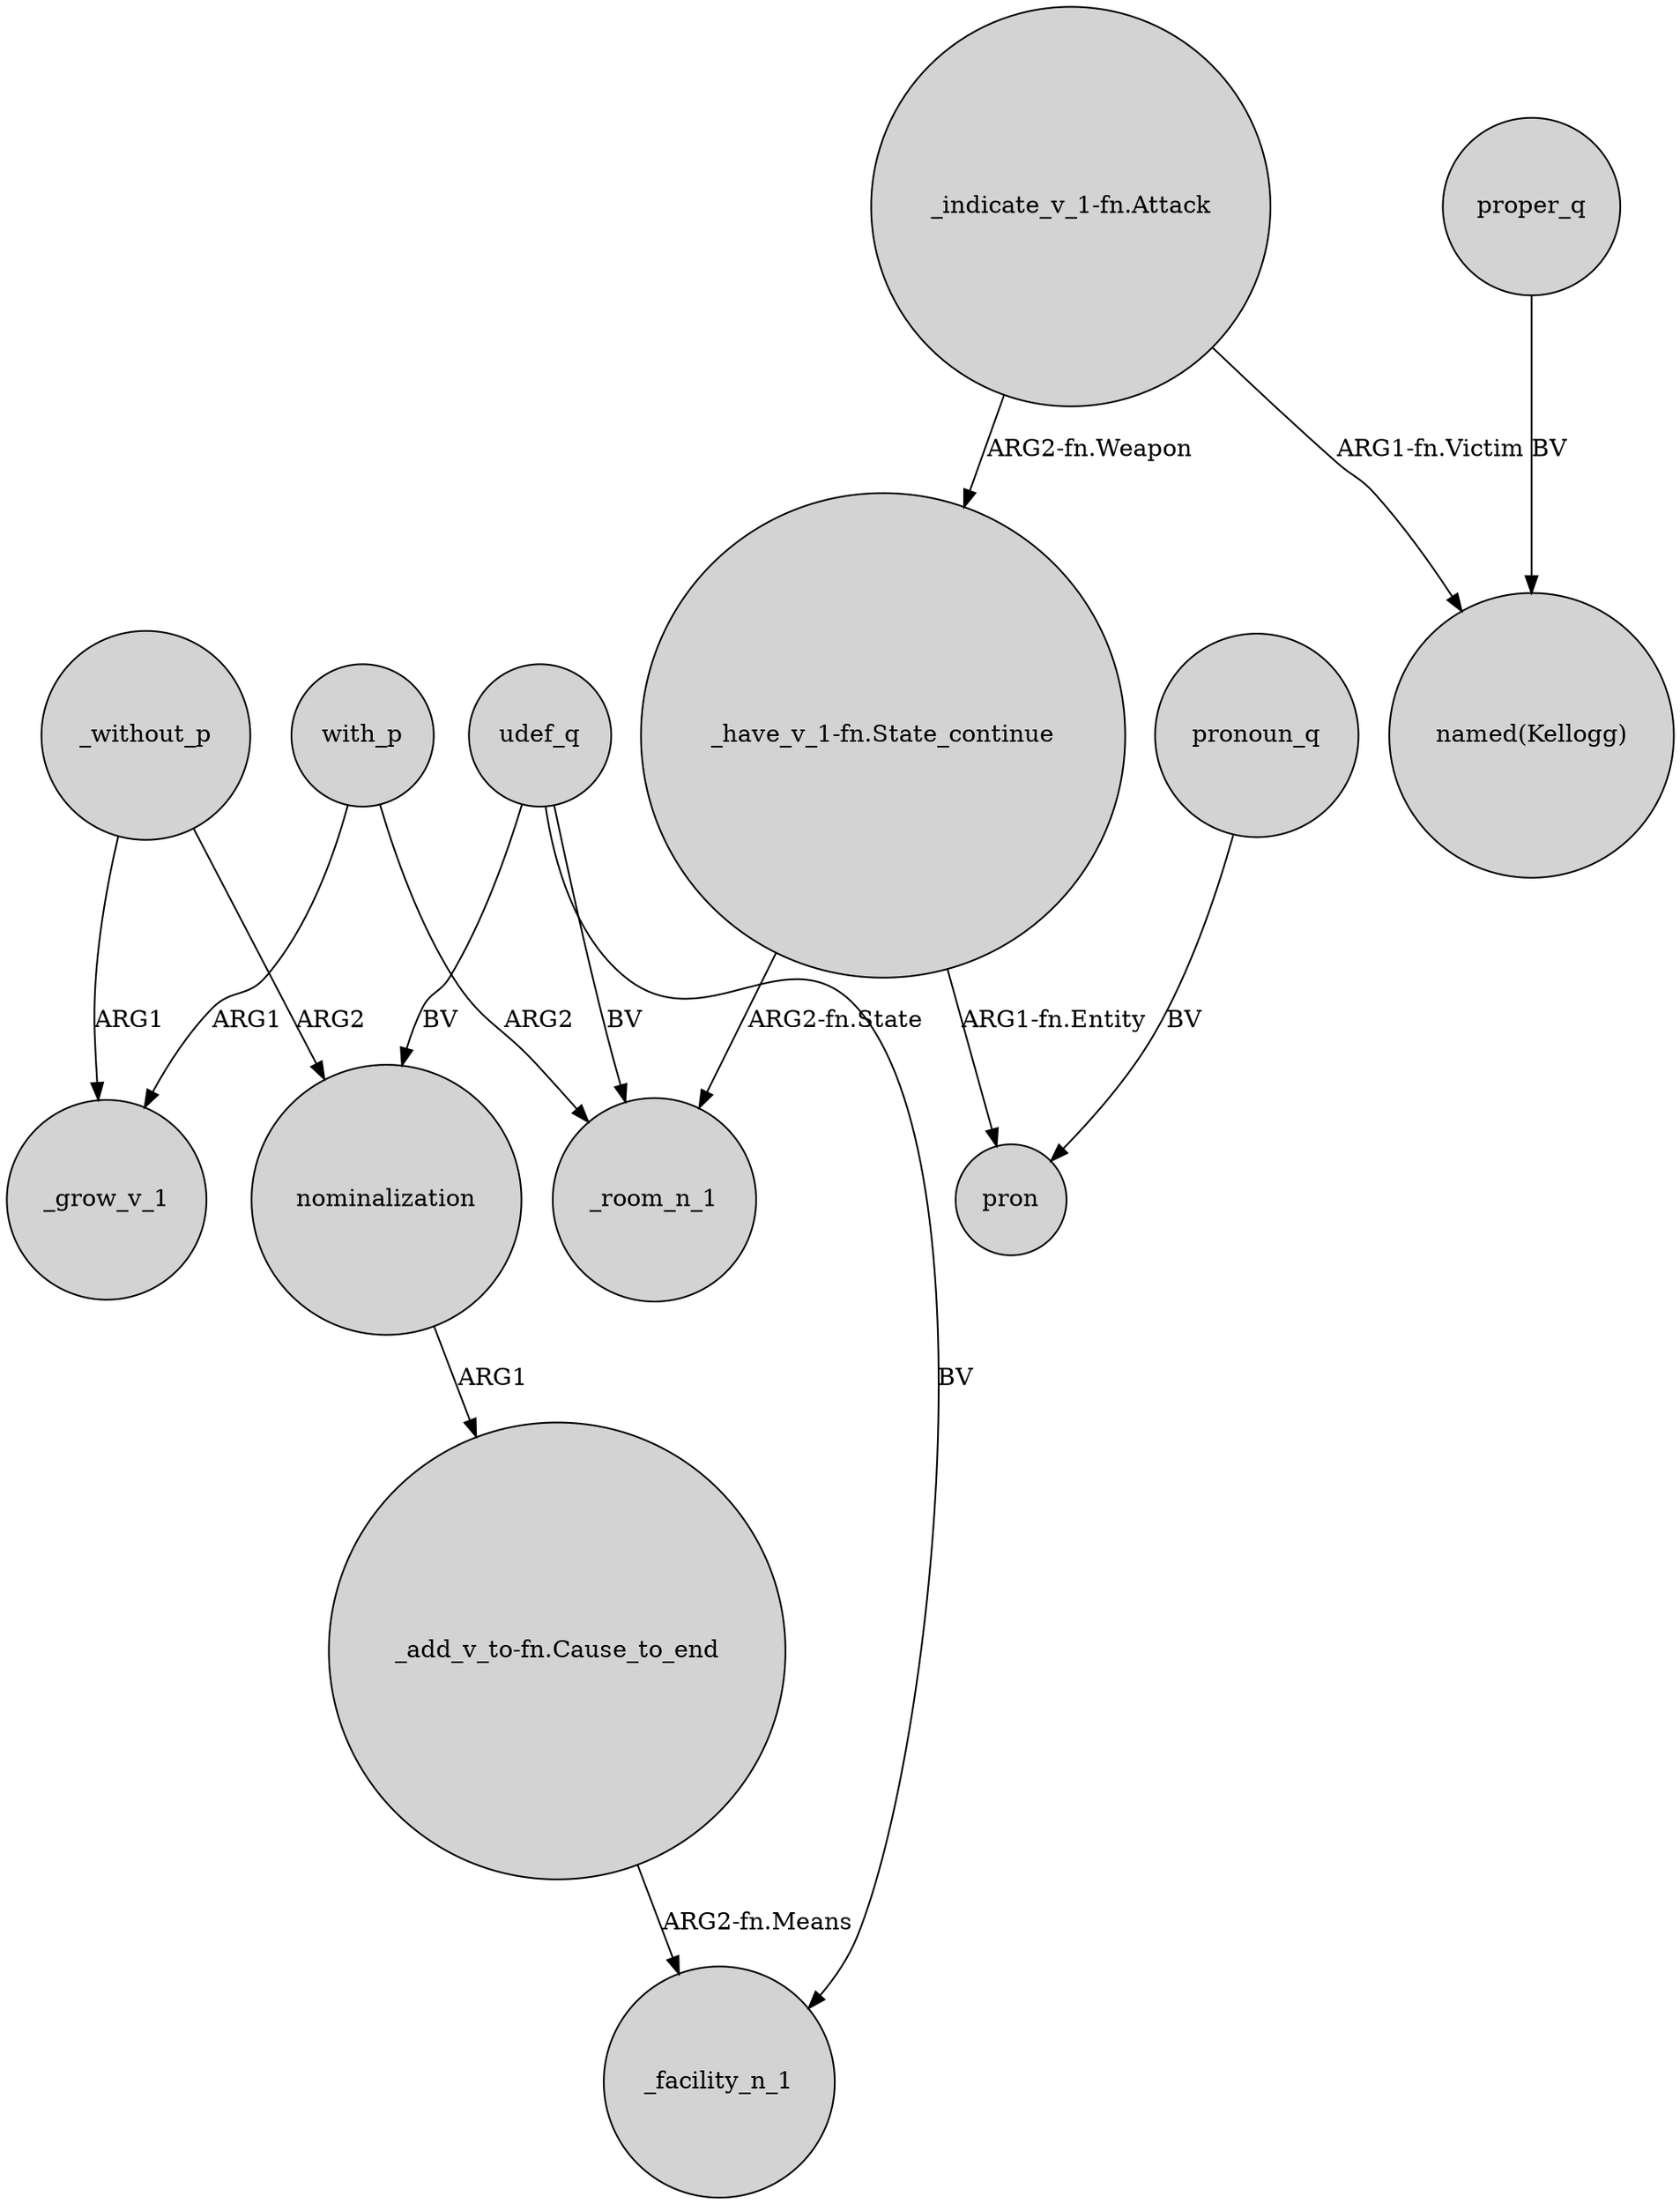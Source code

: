 digraph {
	node [shape=circle style=filled]
	_without_p -> _grow_v_1 [label=ARG1]
	with_p -> _room_n_1 [label=ARG2]
	"_indicate_v_1-fn.Attack" -> "_have_v_1-fn.State_continue" [label="ARG2-fn.Weapon"]
	"_have_v_1-fn.State_continue" -> _room_n_1 [label="ARG2-fn.State"]
	proper_q -> "named(Kellogg)" [label=BV]
	"_indicate_v_1-fn.Attack" -> "named(Kellogg)" [label="ARG1-fn.Victim"]
	udef_q -> _room_n_1 [label=BV]
	with_p -> _grow_v_1 [label=ARG1]
	_without_p -> nominalization [label=ARG2]
	pronoun_q -> pron [label=BV]
	"_add_v_to-fn.Cause_to_end" -> _facility_n_1 [label="ARG2-fn.Means"]
	udef_q -> _facility_n_1 [label=BV]
	"_have_v_1-fn.State_continue" -> pron [label="ARG1-fn.Entity"]
	udef_q -> nominalization [label=BV]
	nominalization -> "_add_v_to-fn.Cause_to_end" [label=ARG1]
}
